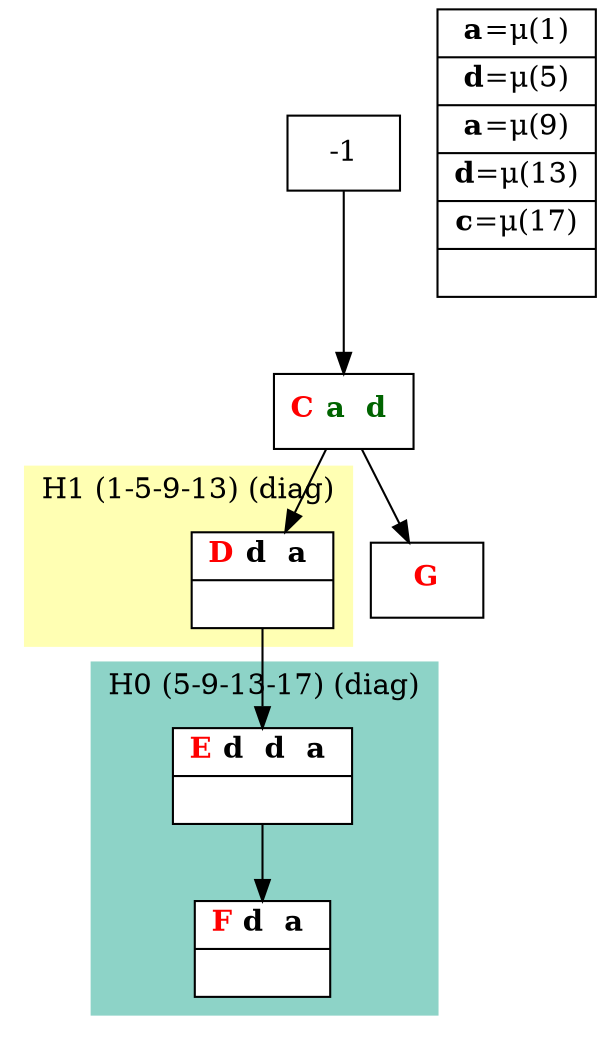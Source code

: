 digraph G {
    node [shape=box];
    subgraph cluster0 {
        node [style=filled,fillcolor=white];
        labeljust="l";
        style=filled;
        color="#8DD3C7";
        H0_0 -> H0_5;
        label="H0 (5-9-13-17) (diag)";
    }
    subgraph cluster1 {
        node [style=filled,fillcolor=white];
        labeljust="l";
        style=filled;
        color="#FFFFB3";
        H1_0;
        label="H1 (1-5-9-13) (diag)";
    }
     1 [shape=record,label= <{  <FONT COLOR="RED"><b>C</b></FONT> <b><FONT COLOR="DARKGREEN">a </FONT></b> <b><FONT COLOR="DARKGREEN">d </FONT></b>}> ];
     -1  ->  1;
     H1_0 [shape=record,label= <{  <FONT COLOR="RED"><b>D</b></FONT> <b>d </b> <b>a </b>| }> ];
     1  ->  H1_0;
     H0_0 [shape=record,label= <{  <FONT COLOR="RED"><b>E</b></FONT> <b>d </b> <b>d </b> <b>a </b>| }> ];
     H1_0  ->  H0_0;
     H0_5 [shape=record,label= <{  <FONT COLOR="RED"><b>F</b></FONT> <b>d </b> <b>a </b>| }> ];
     _1 [shape=record,label= <{  <FONT COLOR="RED"><b>G</b></FONT>}> ];
     1  ->  _1;
    labels [shape=record,label= <{<b>a</b>=&#956;(1) | <b>d</b>=&#956;(5) | <b>a</b>=&#956;(9) | <b>d</b>=&#956;(13) | <b>c</b>=&#956;(17) | }> ];
}
